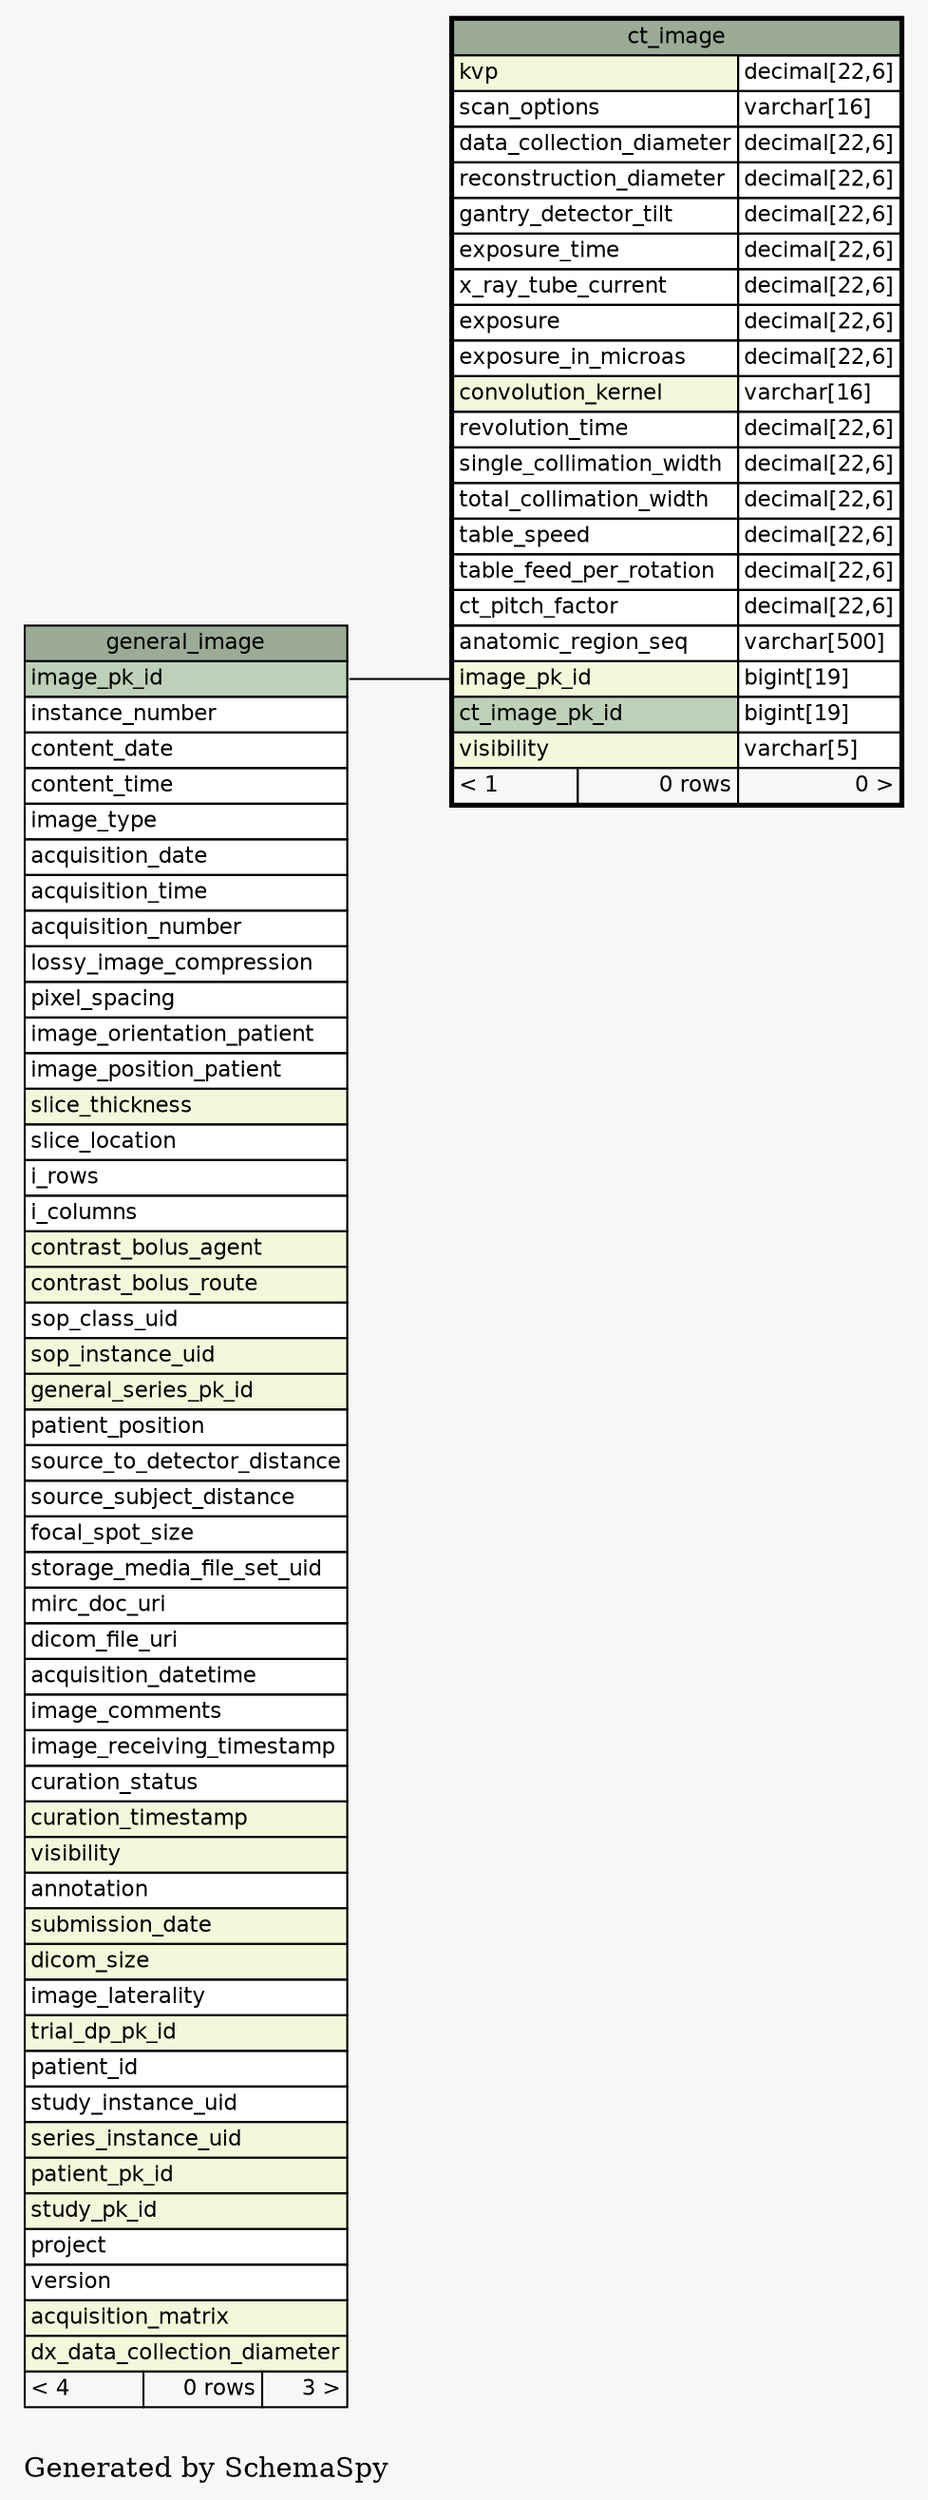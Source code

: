 // dot 2.16.1 on Linux 2.6.25.6-27.fc8
digraph "oneDegreeRelationshipsGraph" {
  graph [
    rankdir="RL"
    bgcolor="#f7f7f7"
    label="\nGenerated by SchemaSpy"
    labeljust="l"
  ];
  node [
    fontname="Helvetica"
    fontsize="11"
    shape="plaintext"
  ];
  edge [
    arrowsize="0.8"
  ];
  "ct_image":"image_pk_id":w -> "general_image":"image_pk_id":e [arrowtail=crowtee arrowhead=none];
  "ct_image" [
    label=<
    <TABLE BORDER="2" CELLBORDER="1" CELLSPACING="0" BGCOLOR="#ffffff">
      <TR><TD PORT="ct_image.heading" COLSPAN="3" BGCOLOR="#9bab96" ALIGN="CENTER">ct_image</TD></TR>
      <TR><TD PORT="kvp" COLSPAN="2" BGCOLOR="#f4f7da" ALIGN="LEFT">kvp</TD><TD PORT="kvp.type" ALIGN="LEFT">decimal[22,6]</TD></TR>
      <TR><TD PORT="scan_options" COLSPAN="2" ALIGN="LEFT">scan_options</TD><TD PORT="scan_options.type" ALIGN="LEFT">varchar[16]</TD></TR>
      <TR><TD PORT="data_collection_diameter" COLSPAN="2" ALIGN="LEFT">data_collection_diameter</TD><TD PORT="data_collection_diameter.type" ALIGN="LEFT">decimal[22,6]</TD></TR>
      <TR><TD PORT="reconstruction_diameter" COLSPAN="2" ALIGN="LEFT">reconstruction_diameter</TD><TD PORT="reconstruction_diameter.type" ALIGN="LEFT">decimal[22,6]</TD></TR>
      <TR><TD PORT="gantry_detector_tilt" COLSPAN="2" ALIGN="LEFT">gantry_detector_tilt</TD><TD PORT="gantry_detector_tilt.type" ALIGN="LEFT">decimal[22,6]</TD></TR>
      <TR><TD PORT="exposure_time" COLSPAN="2" ALIGN="LEFT">exposure_time</TD><TD PORT="exposure_time.type" ALIGN="LEFT">decimal[22,6]</TD></TR>
      <TR><TD PORT="x_ray_tube_current" COLSPAN="2" ALIGN="LEFT">x_ray_tube_current</TD><TD PORT="x_ray_tube_current.type" ALIGN="LEFT">decimal[22,6]</TD></TR>
      <TR><TD PORT="exposure" COLSPAN="2" ALIGN="LEFT">exposure</TD><TD PORT="exposure.type" ALIGN="LEFT">decimal[22,6]</TD></TR>
      <TR><TD PORT="exposure_in_microas" COLSPAN="2" ALIGN="LEFT">exposure_in_microas</TD><TD PORT="exposure_in_microas.type" ALIGN="LEFT">decimal[22,6]</TD></TR>
      <TR><TD PORT="convolution_kernel" COLSPAN="2" BGCOLOR="#f4f7da" ALIGN="LEFT">convolution_kernel</TD><TD PORT="convolution_kernel.type" ALIGN="LEFT">varchar[16]</TD></TR>
      <TR><TD PORT="revolution_time" COLSPAN="2" ALIGN="LEFT">revolution_time</TD><TD PORT="revolution_time.type" ALIGN="LEFT">decimal[22,6]</TD></TR>
      <TR><TD PORT="single_collimation_width" COLSPAN="2" ALIGN="LEFT">single_collimation_width</TD><TD PORT="single_collimation_width.type" ALIGN="LEFT">decimal[22,6]</TD></TR>
      <TR><TD PORT="total_collimation_width" COLSPAN="2" ALIGN="LEFT">total_collimation_width</TD><TD PORT="total_collimation_width.type" ALIGN="LEFT">decimal[22,6]</TD></TR>
      <TR><TD PORT="table_speed" COLSPAN="2" ALIGN="LEFT">table_speed</TD><TD PORT="table_speed.type" ALIGN="LEFT">decimal[22,6]</TD></TR>
      <TR><TD PORT="table_feed_per_rotation" COLSPAN="2" ALIGN="LEFT">table_feed_per_rotation</TD><TD PORT="table_feed_per_rotation.type" ALIGN="LEFT">decimal[22,6]</TD></TR>
      <TR><TD PORT="ct_pitch_factor" COLSPAN="2" ALIGN="LEFT">ct_pitch_factor</TD><TD PORT="ct_pitch_factor.type" ALIGN="LEFT">decimal[22,6]</TD></TR>
      <TR><TD PORT="anatomic_region_seq" COLSPAN="2" ALIGN="LEFT">anatomic_region_seq</TD><TD PORT="anatomic_region_seq.type" ALIGN="LEFT">varchar[500]</TD></TR>
      <TR><TD PORT="image_pk_id" COLSPAN="2" BGCOLOR="#f4f7da" ALIGN="LEFT">image_pk_id</TD><TD PORT="image_pk_id.type" ALIGN="LEFT">bigint[19]</TD></TR>
      <TR><TD PORT="ct_image_pk_id" COLSPAN="2" BGCOLOR="#bed1b8" ALIGN="LEFT">ct_image_pk_id</TD><TD PORT="ct_image_pk_id.type" ALIGN="LEFT">bigint[19]</TD></TR>
      <TR><TD PORT="visibility" COLSPAN="2" BGCOLOR="#f4f7da" ALIGN="LEFT">visibility</TD><TD PORT="visibility.type" ALIGN="LEFT">varchar[5]</TD></TR>
      <TR><TD ALIGN="LEFT" BGCOLOR="#f7f7f7">&lt; 1</TD><TD ALIGN="RIGHT" BGCOLOR="#f7f7f7">0 rows</TD><TD ALIGN="RIGHT" BGCOLOR="#f7f7f7">0 &gt;</TD></TR>
    </TABLE>>
    URL="ct_image.html#"
    tooltip="ct_image"
  ];
  "general_image" [
    label=<
    <TABLE BORDER="0" CELLBORDER="1" CELLSPACING="0" BGCOLOR="#ffffff">
      <TR><TD PORT="general_image.heading" COLSPAN="3" BGCOLOR="#9bab96" ALIGN="CENTER">general_image</TD></TR>
      <TR><TD PORT="image_pk_id" COLSPAN="3" BGCOLOR="#bed1b8" ALIGN="LEFT">image_pk_id</TD></TR>
      <TR><TD PORT="instance_number" COLSPAN="3" ALIGN="LEFT">instance_number</TD></TR>
      <TR><TD PORT="content_date" COLSPAN="3" ALIGN="LEFT">content_date</TD></TR>
      <TR><TD PORT="content_time" COLSPAN="3" ALIGN="LEFT">content_time</TD></TR>
      <TR><TD PORT="image_type" COLSPAN="3" ALIGN="LEFT">image_type</TD></TR>
      <TR><TD PORT="acquisition_date" COLSPAN="3" ALIGN="LEFT">acquisition_date</TD></TR>
      <TR><TD PORT="acquisition_time" COLSPAN="3" ALIGN="LEFT">acquisition_time</TD></TR>
      <TR><TD PORT="acquisition_number" COLSPAN="3" ALIGN="LEFT">acquisition_number</TD></TR>
      <TR><TD PORT="lossy_image_compression" COLSPAN="3" ALIGN="LEFT">lossy_image_compression</TD></TR>
      <TR><TD PORT="pixel_spacing" COLSPAN="3" ALIGN="LEFT">pixel_spacing</TD></TR>
      <TR><TD PORT="image_orientation_patient" COLSPAN="3" ALIGN="LEFT">image_orientation_patient</TD></TR>
      <TR><TD PORT="image_position_patient" COLSPAN="3" ALIGN="LEFT">image_position_patient</TD></TR>
      <TR><TD PORT="slice_thickness" COLSPAN="3" BGCOLOR="#f4f7da" ALIGN="LEFT">slice_thickness</TD></TR>
      <TR><TD PORT="slice_location" COLSPAN="3" ALIGN="LEFT">slice_location</TD></TR>
      <TR><TD PORT="i_rows" COLSPAN="3" ALIGN="LEFT">i_rows</TD></TR>
      <TR><TD PORT="i_columns" COLSPAN="3" ALIGN="LEFT">i_columns</TD></TR>
      <TR><TD PORT="contrast_bolus_agent" COLSPAN="3" BGCOLOR="#f4f7da" ALIGN="LEFT">contrast_bolus_agent</TD></TR>
      <TR><TD PORT="contrast_bolus_route" COLSPAN="3" BGCOLOR="#f4f7da" ALIGN="LEFT">contrast_bolus_route</TD></TR>
      <TR><TD PORT="sop_class_uid" COLSPAN="3" ALIGN="LEFT">sop_class_uid</TD></TR>
      <TR><TD PORT="sop_instance_uid" COLSPAN="3" BGCOLOR="#f4f7da" ALIGN="LEFT">sop_instance_uid</TD></TR>
      <TR><TD PORT="general_series_pk_id" COLSPAN="3" BGCOLOR="#f4f7da" ALIGN="LEFT">general_series_pk_id</TD></TR>
      <TR><TD PORT="patient_position" COLSPAN="3" ALIGN="LEFT">patient_position</TD></TR>
      <TR><TD PORT="source_to_detector_distance" COLSPAN="3" ALIGN="LEFT">source_to_detector_distance</TD></TR>
      <TR><TD PORT="source_subject_distance" COLSPAN="3" ALIGN="LEFT">source_subject_distance</TD></TR>
      <TR><TD PORT="focal_spot_size" COLSPAN="3" ALIGN="LEFT">focal_spot_size</TD></TR>
      <TR><TD PORT="storage_media_file_set_uid" COLSPAN="3" ALIGN="LEFT">storage_media_file_set_uid</TD></TR>
      <TR><TD PORT="mirc_doc_uri" COLSPAN="3" ALIGN="LEFT">mirc_doc_uri</TD></TR>
      <TR><TD PORT="dicom_file_uri" COLSPAN="3" ALIGN="LEFT">dicom_file_uri</TD></TR>
      <TR><TD PORT="acquisition_datetime" COLSPAN="3" ALIGN="LEFT">acquisition_datetime</TD></TR>
      <TR><TD PORT="image_comments" COLSPAN="3" ALIGN="LEFT">image_comments</TD></TR>
      <TR><TD PORT="image_receiving_timestamp" COLSPAN="3" ALIGN="LEFT">image_receiving_timestamp</TD></TR>
      <TR><TD PORT="curation_status" COLSPAN="3" ALIGN="LEFT">curation_status</TD></TR>
      <TR><TD PORT="curation_timestamp" COLSPAN="3" BGCOLOR="#f4f7da" ALIGN="LEFT">curation_timestamp</TD></TR>
      <TR><TD PORT="visibility" COLSPAN="3" BGCOLOR="#f4f7da" ALIGN="LEFT">visibility</TD></TR>
      <TR><TD PORT="annotation" COLSPAN="3" ALIGN="LEFT">annotation</TD></TR>
      <TR><TD PORT="submission_date" COLSPAN="3" BGCOLOR="#f4f7da" ALIGN="LEFT">submission_date</TD></TR>
      <TR><TD PORT="dicom_size" COLSPAN="3" BGCOLOR="#f4f7da" ALIGN="LEFT">dicom_size</TD></TR>
      <TR><TD PORT="image_laterality" COLSPAN="3" ALIGN="LEFT">image_laterality</TD></TR>
      <TR><TD PORT="trial_dp_pk_id" COLSPAN="3" BGCOLOR="#f4f7da" ALIGN="LEFT">trial_dp_pk_id</TD></TR>
      <TR><TD PORT="patient_id" COLSPAN="3" ALIGN="LEFT">patient_id</TD></TR>
      <TR><TD PORT="study_instance_uid" COLSPAN="3" ALIGN="LEFT">study_instance_uid</TD></TR>
      <TR><TD PORT="series_instance_uid" COLSPAN="3" BGCOLOR="#f4f7da" ALIGN="LEFT">series_instance_uid</TD></TR>
      <TR><TD PORT="patient_pk_id" COLSPAN="3" BGCOLOR="#f4f7da" ALIGN="LEFT">patient_pk_id</TD></TR>
      <TR><TD PORT="study_pk_id" COLSPAN="3" BGCOLOR="#f4f7da" ALIGN="LEFT">study_pk_id</TD></TR>
      <TR><TD PORT="project" COLSPAN="3" ALIGN="LEFT">project</TD></TR>
      <TR><TD PORT="version" COLSPAN="3" ALIGN="LEFT">version</TD></TR>
      <TR><TD PORT="acquisition_matrix" COLSPAN="3" BGCOLOR="#f4f7da" ALIGN="LEFT">acquisition_matrix</TD></TR>
      <TR><TD PORT="dx_data_collection_diameter" COLSPAN="3" BGCOLOR="#f4f7da" ALIGN="LEFT">dx_data_collection_diameter</TD></TR>
      <TR><TD ALIGN="LEFT" BGCOLOR="#f7f7f7">&lt; 4</TD><TD ALIGN="RIGHT" BGCOLOR="#f7f7f7">0 rows</TD><TD ALIGN="RIGHT" BGCOLOR="#f7f7f7">3 &gt;</TD></TR>
    </TABLE>>
    URL="general_image.html#graph"
    tooltip="general_image"
  ];
}
